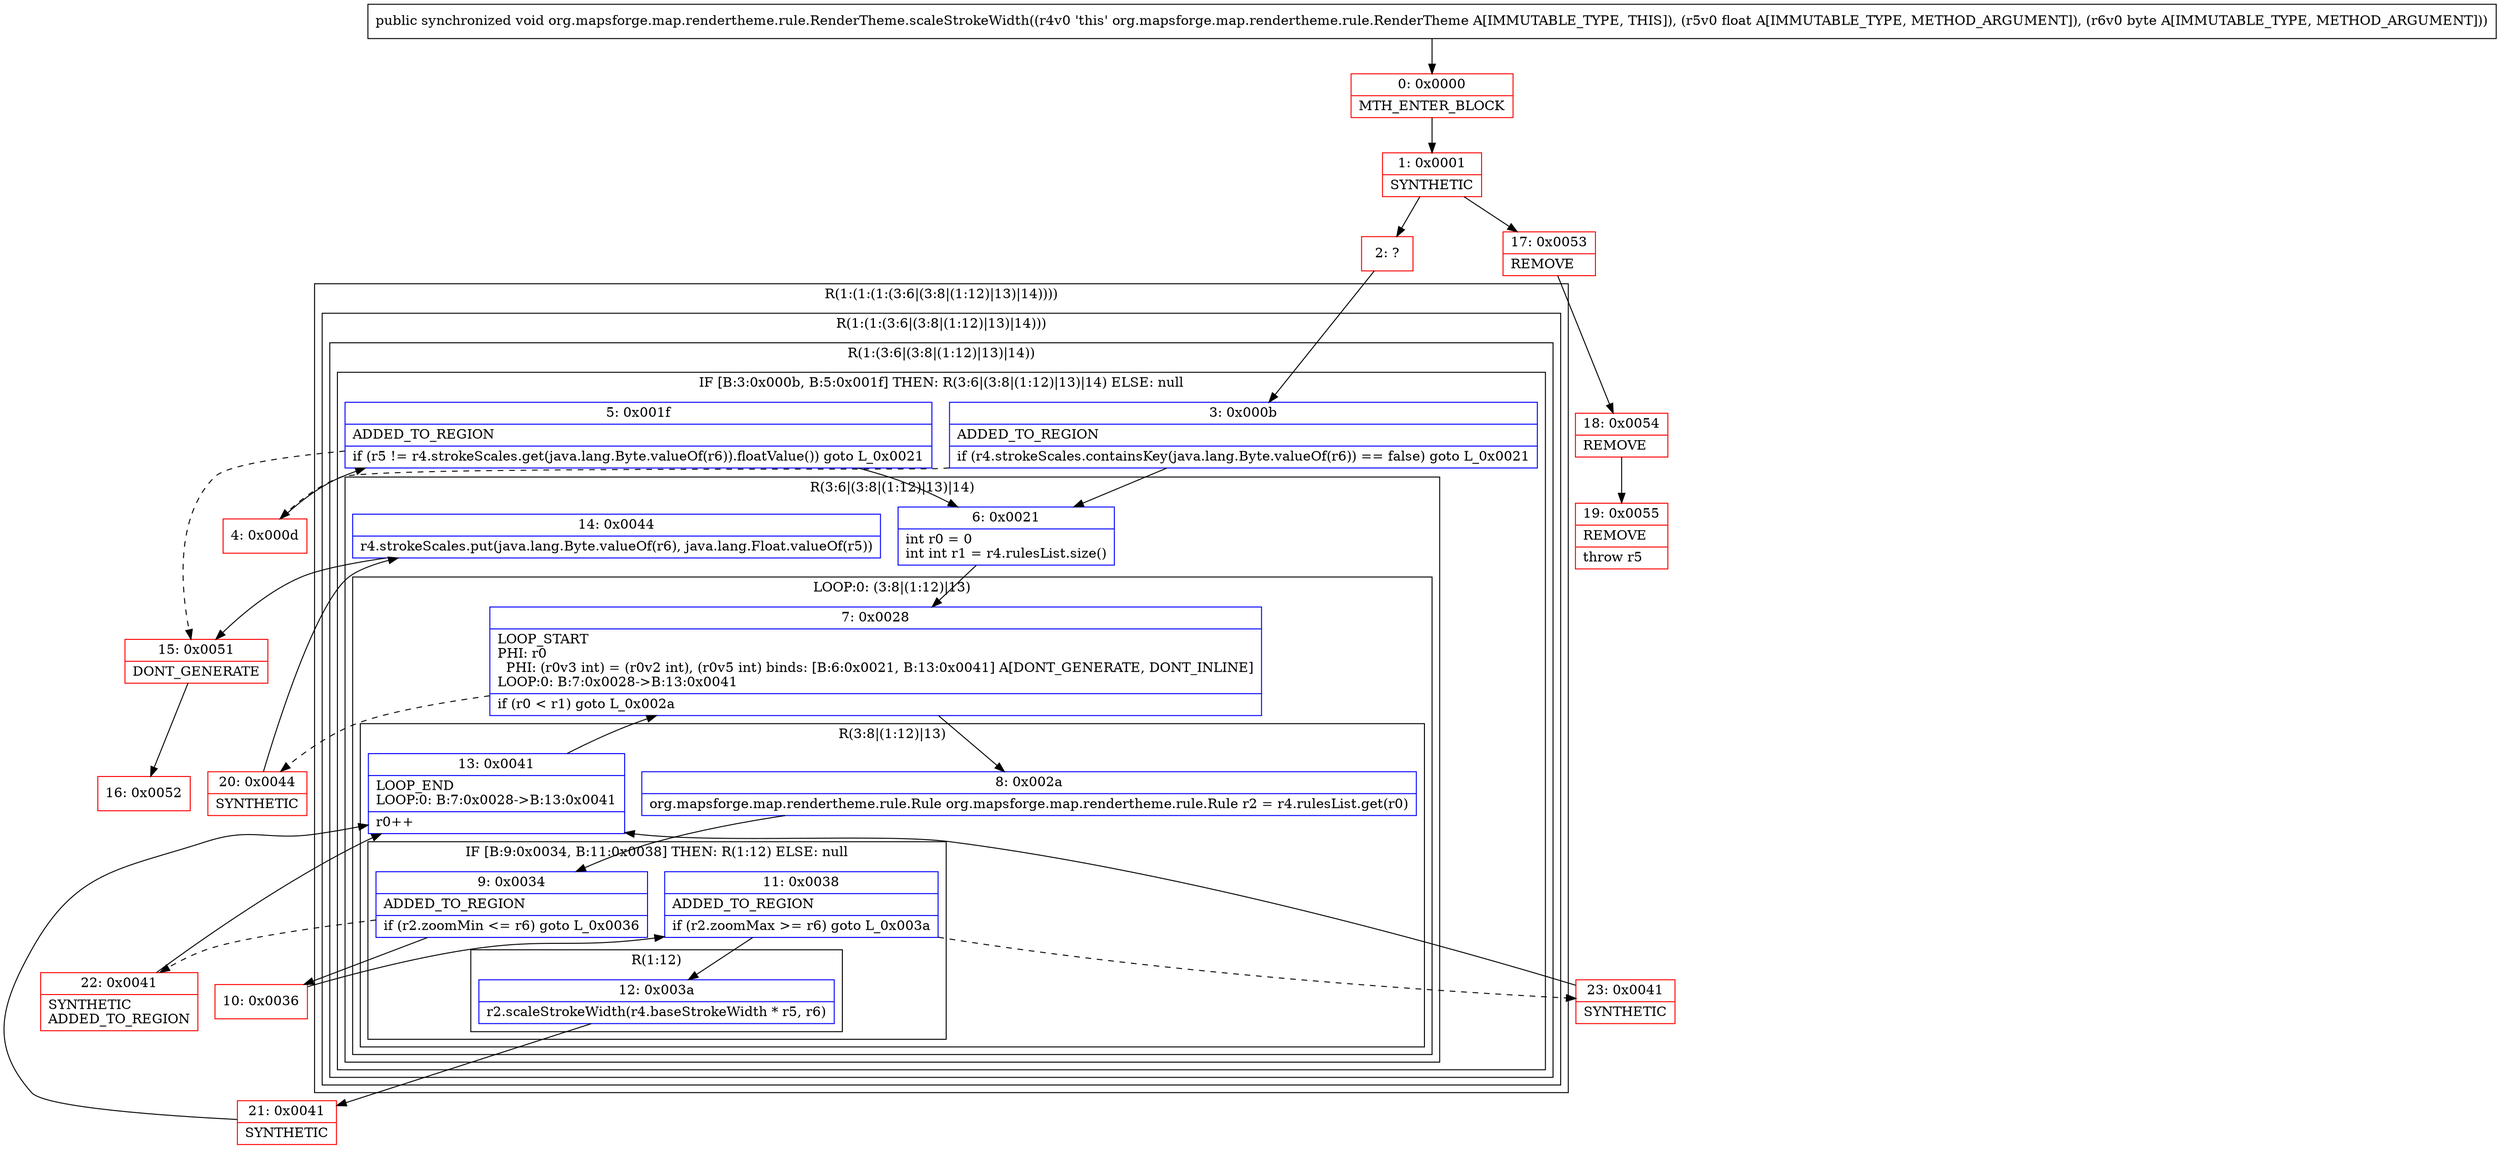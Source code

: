 digraph "CFG fororg.mapsforge.map.rendertheme.rule.RenderTheme.scaleStrokeWidth(FB)V" {
subgraph cluster_Region_833753796 {
label = "R(1:(1:(1:(3:6|(3:8|(1:12)|13)|14))))";
node [shape=record,color=blue];
subgraph cluster_Region_289130638 {
label = "R(1:(1:(3:6|(3:8|(1:12)|13)|14)))";
node [shape=record,color=blue];
subgraph cluster_Region_722099204 {
label = "R(1:(3:6|(3:8|(1:12)|13)|14))";
node [shape=record,color=blue];
subgraph cluster_IfRegion_817368071 {
label = "IF [B:3:0x000b, B:5:0x001f] THEN: R(3:6|(3:8|(1:12)|13)|14) ELSE: null";
node [shape=record,color=blue];
Node_3 [shape=record,label="{3\:\ 0x000b|ADDED_TO_REGION\l|if (r4.strokeScales.containsKey(java.lang.Byte.valueOf(r6)) == false) goto L_0x0021\l}"];
Node_5 [shape=record,label="{5\:\ 0x001f|ADDED_TO_REGION\l|if (r5 != r4.strokeScales.get(java.lang.Byte.valueOf(r6)).floatValue()) goto L_0x0021\l}"];
subgraph cluster_Region_265615760 {
label = "R(3:6|(3:8|(1:12)|13)|14)";
node [shape=record,color=blue];
Node_6 [shape=record,label="{6\:\ 0x0021|int r0 = 0\lint int r1 = r4.rulesList.size()\l}"];
subgraph cluster_LoopRegion_1616829966 {
label = "LOOP:0: (3:8|(1:12)|13)";
node [shape=record,color=blue];
Node_7 [shape=record,label="{7\:\ 0x0028|LOOP_START\lPHI: r0 \l  PHI: (r0v3 int) = (r0v2 int), (r0v5 int) binds: [B:6:0x0021, B:13:0x0041] A[DONT_GENERATE, DONT_INLINE]\lLOOP:0: B:7:0x0028\-\>B:13:0x0041\l|if (r0 \< r1) goto L_0x002a\l}"];
subgraph cluster_Region_279968945 {
label = "R(3:8|(1:12)|13)";
node [shape=record,color=blue];
Node_8 [shape=record,label="{8\:\ 0x002a|org.mapsforge.map.rendertheme.rule.Rule org.mapsforge.map.rendertheme.rule.Rule r2 = r4.rulesList.get(r0)\l}"];
subgraph cluster_IfRegion_1512515391 {
label = "IF [B:9:0x0034, B:11:0x0038] THEN: R(1:12) ELSE: null";
node [shape=record,color=blue];
Node_9 [shape=record,label="{9\:\ 0x0034|ADDED_TO_REGION\l|if (r2.zoomMin \<= r6) goto L_0x0036\l}"];
Node_11 [shape=record,label="{11\:\ 0x0038|ADDED_TO_REGION\l|if (r2.zoomMax \>= r6) goto L_0x003a\l}"];
subgraph cluster_Region_1922522514 {
label = "R(1:12)";
node [shape=record,color=blue];
Node_12 [shape=record,label="{12\:\ 0x003a|r2.scaleStrokeWidth(r4.baseStrokeWidth * r5, r6)\l}"];
}
}
Node_13 [shape=record,label="{13\:\ 0x0041|LOOP_END\lLOOP:0: B:7:0x0028\-\>B:13:0x0041\l|r0++\l}"];
}
}
Node_14 [shape=record,label="{14\:\ 0x0044|r4.strokeScales.put(java.lang.Byte.valueOf(r6), java.lang.Float.valueOf(r5))\l}"];
}
}
}
}
}
Node_0 [shape=record,color=red,label="{0\:\ 0x0000|MTH_ENTER_BLOCK\l}"];
Node_1 [shape=record,color=red,label="{1\:\ 0x0001|SYNTHETIC\l}"];
Node_2 [shape=record,color=red,label="{2\:\ ?}"];
Node_4 [shape=record,color=red,label="{4\:\ 0x000d}"];
Node_10 [shape=record,color=red,label="{10\:\ 0x0036}"];
Node_15 [shape=record,color=red,label="{15\:\ 0x0051|DONT_GENERATE\l}"];
Node_16 [shape=record,color=red,label="{16\:\ 0x0052}"];
Node_17 [shape=record,color=red,label="{17\:\ 0x0053|REMOVE\l}"];
Node_18 [shape=record,color=red,label="{18\:\ 0x0054|REMOVE\l}"];
Node_19 [shape=record,color=red,label="{19\:\ 0x0055|REMOVE\l|throw r5\l}"];
Node_20 [shape=record,color=red,label="{20\:\ 0x0044|SYNTHETIC\l}"];
Node_21 [shape=record,color=red,label="{21\:\ 0x0041|SYNTHETIC\l}"];
Node_22 [shape=record,color=red,label="{22\:\ 0x0041|SYNTHETIC\lADDED_TO_REGION\l}"];
Node_23 [shape=record,color=red,label="{23\:\ 0x0041|SYNTHETIC\l}"];
MethodNode[shape=record,label="{public synchronized void org.mapsforge.map.rendertheme.rule.RenderTheme.scaleStrokeWidth((r4v0 'this' org.mapsforge.map.rendertheme.rule.RenderTheme A[IMMUTABLE_TYPE, THIS]), (r5v0 float A[IMMUTABLE_TYPE, METHOD_ARGUMENT]), (r6v0 byte A[IMMUTABLE_TYPE, METHOD_ARGUMENT])) }"];
MethodNode -> Node_0;
Node_3 -> Node_4[style=dashed];
Node_3 -> Node_6;
Node_5 -> Node_6;
Node_5 -> Node_15[style=dashed];
Node_6 -> Node_7;
Node_7 -> Node_8;
Node_7 -> Node_20[style=dashed];
Node_8 -> Node_9;
Node_9 -> Node_10;
Node_9 -> Node_22[style=dashed];
Node_11 -> Node_12;
Node_11 -> Node_23[style=dashed];
Node_12 -> Node_21;
Node_13 -> Node_7;
Node_14 -> Node_15;
Node_0 -> Node_1;
Node_1 -> Node_2;
Node_1 -> Node_17;
Node_2 -> Node_3;
Node_4 -> Node_5;
Node_10 -> Node_11;
Node_15 -> Node_16;
Node_17 -> Node_18;
Node_18 -> Node_19;
Node_20 -> Node_14;
Node_21 -> Node_13;
Node_22 -> Node_13;
Node_23 -> Node_13;
}

